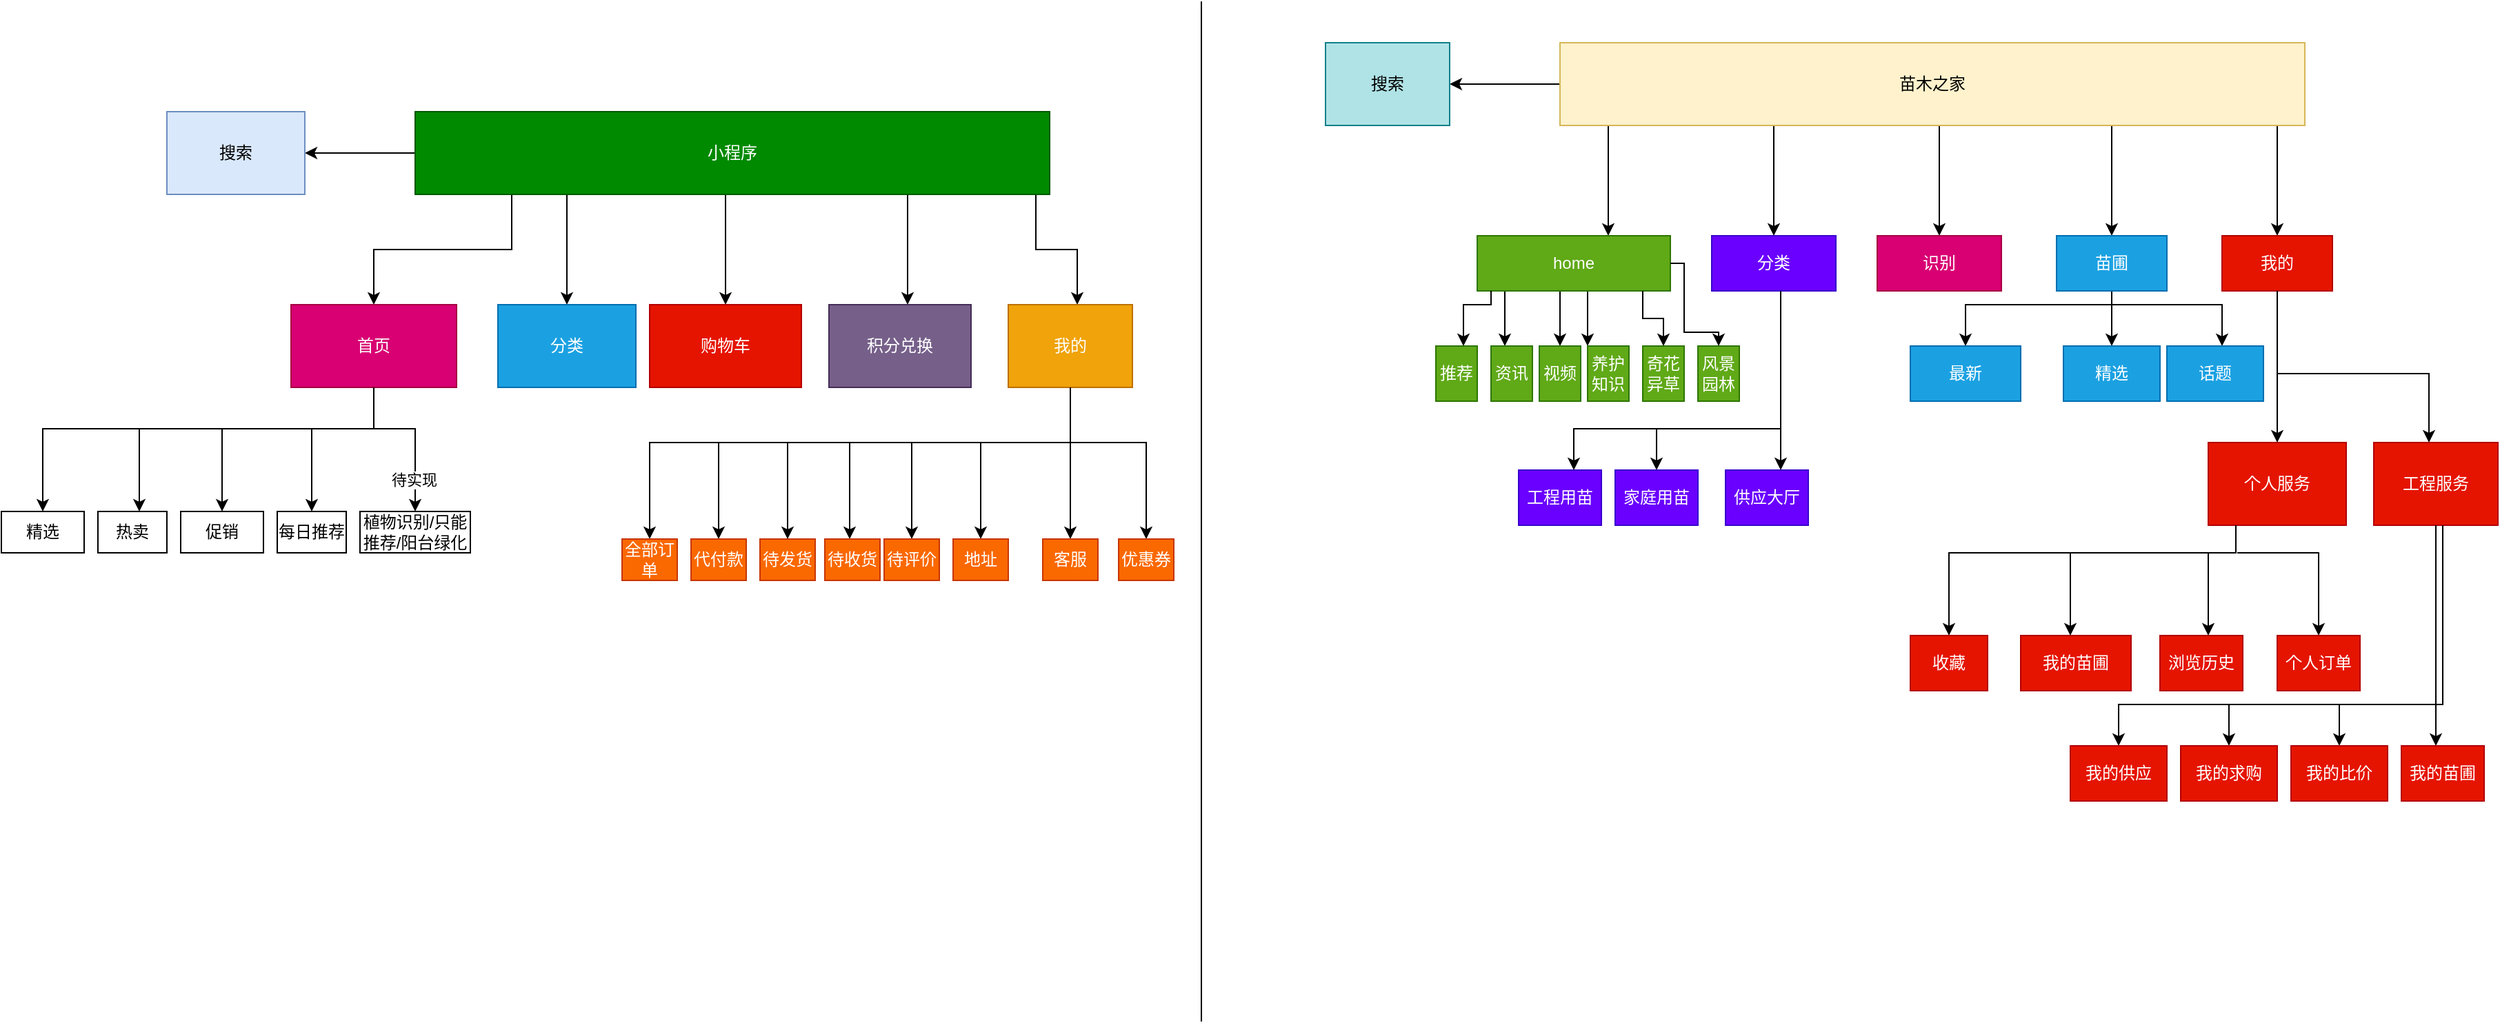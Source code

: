 <mxfile version="13.1.3" type="github">
  <diagram id="rjtkX_v5sropJGC4vKv6" name="第 1 页">
    <mxGraphModel dx="3685" dy="1089" grid="1" gridSize="10" guides="1" tooltips="1" connect="1" arrows="1" fold="1" page="1" pageScale="1" pageWidth="827" pageHeight="1169" math="0" shadow="0">
      <root>
        <mxCell id="0" />
        <mxCell id="1" parent="0" />
        <mxCell id="uEd3gaqZkU-Tlx0PcVxE-41" value="" style="edgeStyle=orthogonalEdgeStyle;rounded=0;orthogonalLoop=1;jettySize=auto;html=1;" parent="1" source="uEd3gaqZkU-Tlx0PcVxE-39" target="uEd3gaqZkU-Tlx0PcVxE-40" edge="1">
          <mxGeometry relative="1" as="geometry">
            <Array as="points">
              <mxPoint x="155" y="240" />
              <mxPoint x="155" y="240" />
            </Array>
          </mxGeometry>
        </mxCell>
        <mxCell id="uEd3gaqZkU-Tlx0PcVxE-45" value="" style="edgeStyle=orthogonalEdgeStyle;rounded=0;orthogonalLoop=1;jettySize=auto;html=1;" parent="1" source="uEd3gaqZkU-Tlx0PcVxE-39" target="uEd3gaqZkU-Tlx0PcVxE-44" edge="1">
          <mxGeometry relative="1" as="geometry">
            <Array as="points">
              <mxPoint x="640" y="270" />
              <mxPoint x="640" y="270" />
            </Array>
          </mxGeometry>
        </mxCell>
        <mxCell id="uEd3gaqZkU-Tlx0PcVxE-47" value="" style="edgeStyle=orthogonalEdgeStyle;rounded=0;orthogonalLoop=1;jettySize=auto;html=1;" parent="1" source="uEd3gaqZkU-Tlx0PcVxE-39" target="uEd3gaqZkU-Tlx0PcVxE-46" edge="1">
          <mxGeometry relative="1" as="geometry">
            <Array as="points">
              <mxPoint x="520" y="240" />
              <mxPoint x="520" y="240" />
            </Array>
          </mxGeometry>
        </mxCell>
        <mxCell id="uEd3gaqZkU-Tlx0PcVxE-55" value="" style="edgeStyle=orthogonalEdgeStyle;rounded=0;orthogonalLoop=1;jettySize=auto;html=1;" parent="1" source="uEd3gaqZkU-Tlx0PcVxE-39" target="uEd3gaqZkU-Tlx0PcVxE-54" edge="1">
          <mxGeometry relative="1" as="geometry">
            <Array as="points">
              <mxPoint x="275" y="250" />
              <mxPoint x="275" y="250" />
            </Array>
          </mxGeometry>
        </mxCell>
        <mxCell id="uEd3gaqZkU-Tlx0PcVxE-59" value="" style="edgeStyle=orthogonalEdgeStyle;rounded=0;orthogonalLoop=1;jettySize=auto;html=1;" parent="1" source="uEd3gaqZkU-Tlx0PcVxE-39" target="uEd3gaqZkU-Tlx0PcVxE-56" edge="1">
          <mxGeometry relative="1" as="geometry">
            <Array as="points">
              <mxPoint x="395" y="220" />
              <mxPoint x="395" y="220" />
            </Array>
          </mxGeometry>
        </mxCell>
        <mxCell id="uEd3gaqZkU-Tlx0PcVxE-143" value="" style="edgeStyle=orthogonalEdgeStyle;rounded=0;orthogonalLoop=1;jettySize=auto;html=1;" parent="1" source="uEd3gaqZkU-Tlx0PcVxE-39" target="uEd3gaqZkU-Tlx0PcVxE-142" edge="1">
          <mxGeometry relative="1" as="geometry" />
        </mxCell>
        <mxCell id="uEd3gaqZkU-Tlx0PcVxE-39" value="苗木之家" style="rounded=0;whiteSpace=wrap;html=1;fillColor=#fff2cc;strokeColor=#d6b656;" parent="1" vertex="1">
          <mxGeometry x="120" y="140" width="540" height="60" as="geometry" />
        </mxCell>
        <mxCell id="uEd3gaqZkU-Tlx0PcVxE-142" value="搜索" style="rounded=0;whiteSpace=wrap;html=1;fillColor=#b0e3e6;strokeColor=#0e8088;" parent="1" vertex="1">
          <mxGeometry x="-50" y="140" width="90" height="60" as="geometry" />
        </mxCell>
        <mxCell id="uEd3gaqZkU-Tlx0PcVxE-54" value="分类" style="rounded=0;whiteSpace=wrap;html=1;fillColor=#6a00ff;strokeColor=#3700CC;fontColor=#ffffff;" parent="1" vertex="1">
          <mxGeometry x="230" y="280" width="90" height="40" as="geometry" />
        </mxCell>
        <mxCell id="uEd3gaqZkU-Tlx0PcVxE-82" value="工程用苗" style="rounded=0;whiteSpace=wrap;html=1;fillColor=#6a00ff;strokeColor=#3700CC;fontColor=#ffffff;" parent="1" vertex="1">
          <mxGeometry x="90" y="450" width="60" height="40" as="geometry" />
        </mxCell>
        <mxCell id="uEd3gaqZkU-Tlx0PcVxE-104" value="" style="edgeStyle=orthogonalEdgeStyle;rounded=0;orthogonalLoop=1;jettySize=auto;html=1;" parent="1" source="uEd3gaqZkU-Tlx0PcVxE-46" target="uEd3gaqZkU-Tlx0PcVxE-103" edge="1">
          <mxGeometry relative="1" as="geometry">
            <Array as="points">
              <mxPoint x="520" y="350" />
              <mxPoint x="520" y="350" />
            </Array>
          </mxGeometry>
        </mxCell>
        <mxCell id="uEd3gaqZkU-Tlx0PcVxE-109" value="" style="edgeStyle=orthogonalEdgeStyle;rounded=0;orthogonalLoop=1;jettySize=auto;html=1;" parent="1" source="uEd3gaqZkU-Tlx0PcVxE-46" target="uEd3gaqZkU-Tlx0PcVxE-105" edge="1">
          <mxGeometry relative="1" as="geometry">
            <Array as="points">
              <mxPoint x="520" y="330" />
              <mxPoint x="414" y="330" />
            </Array>
          </mxGeometry>
        </mxCell>
        <mxCell id="uEd3gaqZkU-Tlx0PcVxE-112" value="" style="edgeStyle=orthogonalEdgeStyle;rounded=0;orthogonalLoop=1;jettySize=auto;html=1;" parent="1" source="uEd3gaqZkU-Tlx0PcVxE-46" target="uEd3gaqZkU-Tlx0PcVxE-106" edge="1">
          <mxGeometry relative="1" as="geometry">
            <Array as="points">
              <mxPoint x="520" y="330" />
              <mxPoint x="600" y="330" />
            </Array>
          </mxGeometry>
        </mxCell>
        <mxCell id="uEd3gaqZkU-Tlx0PcVxE-46" value="苗圃" style="rounded=0;whiteSpace=wrap;html=1;fillColor=#1ba1e2;strokeColor=#006EAF;fontColor=#ffffff;" parent="1" vertex="1">
          <mxGeometry x="480" y="280" width="80" height="40" as="geometry" />
        </mxCell>
        <mxCell id="uEd3gaqZkU-Tlx0PcVxE-103" value="精选" style="rounded=0;whiteSpace=wrap;html=1;fillColor=#1ba1e2;strokeColor=#006EAF;fontColor=#ffffff;" parent="1" vertex="1">
          <mxGeometry x="485" y="360" width="70" height="40" as="geometry" />
        </mxCell>
        <mxCell id="uEd3gaqZkU-Tlx0PcVxE-113" value="" style="edgeStyle=orthogonalEdgeStyle;rounded=0;orthogonalLoop=1;jettySize=auto;html=1;entryX=0.5;entryY=0;entryDx=0;entryDy=0;" parent="1" source="uEd3gaqZkU-Tlx0PcVxE-44" target="uEd3gaqZkU-Tlx0PcVxE-114" edge="1">
          <mxGeometry relative="1" as="geometry">
            <mxPoint x="640" y="460" as="targetPoint" />
            <Array as="points">
              <mxPoint x="640" y="430" />
            </Array>
          </mxGeometry>
        </mxCell>
        <mxCell id="uEd3gaqZkU-Tlx0PcVxE-44" value="我的" style="rounded=0;whiteSpace=wrap;html=1;fillColor=#e51400;strokeColor=#B20000;fontColor=#ffffff;" parent="1" vertex="1">
          <mxGeometry x="600" y="280" width="80" height="40" as="geometry" />
        </mxCell>
        <mxCell id="uEd3gaqZkU-Tlx0PcVxE-76" value="" style="edgeStyle=orthogonalEdgeStyle;rounded=0;orthogonalLoop=1;jettySize=auto;html=1;" parent="1" source="uEd3gaqZkU-Tlx0PcVxE-40" target="uEd3gaqZkU-Tlx0PcVxE-66" edge="1">
          <mxGeometry relative="1" as="geometry">
            <Array as="points">
              <mxPoint x="80" y="340" />
              <mxPoint x="80" y="340" />
            </Array>
          </mxGeometry>
        </mxCell>
        <mxCell id="uEd3gaqZkU-Tlx0PcVxE-77" value="" style="edgeStyle=orthogonalEdgeStyle;rounded=0;orthogonalLoop=1;jettySize=auto;html=1;" parent="1" source="uEd3gaqZkU-Tlx0PcVxE-40" target="uEd3gaqZkU-Tlx0PcVxE-69" edge="1">
          <mxGeometry relative="1" as="geometry">
            <Array as="points">
              <mxPoint x="120" y="340" />
              <mxPoint x="120" y="340" />
            </Array>
          </mxGeometry>
        </mxCell>
        <mxCell id="uEd3gaqZkU-Tlx0PcVxE-79" value="" style="edgeStyle=orthogonalEdgeStyle;rounded=0;orthogonalLoop=1;jettySize=auto;html=1;" parent="1" source="uEd3gaqZkU-Tlx0PcVxE-40" target="uEd3gaqZkU-Tlx0PcVxE-67" edge="1">
          <mxGeometry relative="1" as="geometry">
            <mxPoint x="180" y="380" as="targetPoint" />
            <Array as="points">
              <mxPoint x="160" y="400" />
            </Array>
          </mxGeometry>
        </mxCell>
        <mxCell id="uEd3gaqZkU-Tlx0PcVxE-40" value="home" style="rounded=0;whiteSpace=wrap;html=1;fillColor=#60a917;strokeColor=#2D7600;fontColor=#ffffff;" parent="1" vertex="1">
          <mxGeometry x="60" y="280" width="140" height="40" as="geometry" />
        </mxCell>
        <mxCell id="uEd3gaqZkU-Tlx0PcVxE-60" value="推荐" style="rounded=0;whiteSpace=wrap;html=1;fillColor=#60a917;strokeColor=#2D7600;fontColor=#ffffff;" parent="1" vertex="1">
          <mxGeometry x="30" y="360" width="30" height="40" as="geometry" />
        </mxCell>
        <mxCell id="uEd3gaqZkU-Tlx0PcVxE-56" value="识别" style="rounded=0;whiteSpace=wrap;html=1;fillColor=#d80073;strokeColor=#A50040;fontColor=#ffffff;" parent="1" vertex="1">
          <mxGeometry x="350" y="280" width="90" height="40" as="geometry" />
        </mxCell>
        <mxCell id="uEd3gaqZkU-Tlx0PcVxE-62" value="" style="edgeStyle=orthogonalEdgeStyle;rounded=0;orthogonalLoop=1;jettySize=auto;html=1;" parent="1" source="uEd3gaqZkU-Tlx0PcVxE-40" target="uEd3gaqZkU-Tlx0PcVxE-60" edge="1">
          <mxGeometry relative="1" as="geometry">
            <mxPoint x="140.029" y="320" as="sourcePoint" />
            <mxPoint x="125" y="400" as="targetPoint" />
            <Array as="points">
              <mxPoint x="70" y="330" />
              <mxPoint x="50" y="330" />
            </Array>
          </mxGeometry>
        </mxCell>
        <mxCell id="uEd3gaqZkU-Tlx0PcVxE-66" value="资讯" style="rounded=0;whiteSpace=wrap;html=1;fillColor=#60a917;strokeColor=#2D7600;fontColor=#ffffff;" parent="1" vertex="1">
          <mxGeometry x="70" y="360" width="30" height="40" as="geometry" />
        </mxCell>
        <mxCell id="uEd3gaqZkU-Tlx0PcVxE-67" value="养护知识" style="rounded=0;whiteSpace=wrap;html=1;fillColor=#60a917;strokeColor=#2D7600;fontColor=#ffffff;" parent="1" vertex="1">
          <mxGeometry x="140" y="360" width="30" height="40" as="geometry" />
        </mxCell>
        <mxCell id="uEd3gaqZkU-Tlx0PcVxE-68" value="奇花异草" style="rounded=0;whiteSpace=wrap;html=1;fillColor=#60a917;strokeColor=#2D7600;fontColor=#ffffff;" parent="1" vertex="1">
          <mxGeometry x="180" y="360" width="30" height="40" as="geometry" />
        </mxCell>
        <mxCell id="uEd3gaqZkU-Tlx0PcVxE-69" value="视频" style="rounded=0;whiteSpace=wrap;html=1;fillColor=#60a917;strokeColor=#2D7600;fontColor=#ffffff;" parent="1" vertex="1">
          <mxGeometry x="105" y="360" width="30" height="40" as="geometry" />
        </mxCell>
        <mxCell id="uEd3gaqZkU-Tlx0PcVxE-70" value="风景园林" style="rounded=0;whiteSpace=wrap;html=1;fillColor=#60a917;strokeColor=#2D7600;fontColor=#ffffff;" parent="1" vertex="1">
          <mxGeometry x="220" y="360" width="30" height="40" as="geometry" />
        </mxCell>
        <mxCell id="uEd3gaqZkU-Tlx0PcVxE-80" value="" style="edgeStyle=orthogonalEdgeStyle;rounded=0;orthogonalLoop=1;jettySize=auto;html=1;" parent="1" target="uEd3gaqZkU-Tlx0PcVxE-68" edge="1">
          <mxGeometry relative="1" as="geometry">
            <mxPoint x="180" y="320" as="sourcePoint" />
            <mxPoint x="218" y="380" as="targetPoint" />
            <Array as="points">
              <mxPoint x="180" y="340" />
              <mxPoint x="195" y="340" />
            </Array>
          </mxGeometry>
        </mxCell>
        <mxCell id="uEd3gaqZkU-Tlx0PcVxE-81" value="" style="edgeStyle=orthogonalEdgeStyle;rounded=0;orthogonalLoop=1;jettySize=auto;html=1;" parent="1" source="uEd3gaqZkU-Tlx0PcVxE-40" target="uEd3gaqZkU-Tlx0PcVxE-70" edge="1">
          <mxGeometry relative="1" as="geometry">
            <mxPoint x="234.96" y="330" as="sourcePoint" />
            <mxPoint x="255" y="400" as="targetPoint" />
            <Array as="points">
              <mxPoint x="210" y="300" />
              <mxPoint x="210" y="350" />
              <mxPoint x="235" y="350" />
            </Array>
          </mxGeometry>
        </mxCell>
        <mxCell id="uEd3gaqZkU-Tlx0PcVxE-89" value="" style="edgeStyle=orthogonalEdgeStyle;rounded=0;orthogonalLoop=1;jettySize=auto;html=1;" parent="1" source="uEd3gaqZkU-Tlx0PcVxE-54" target="uEd3gaqZkU-Tlx0PcVxE-82" edge="1">
          <mxGeometry relative="1" as="geometry">
            <mxPoint x="280.029" y="320" as="sourcePoint" />
            <mxPoint x="280.029" y="520" as="targetPoint" />
            <Array as="points">
              <mxPoint x="280" y="420" />
              <mxPoint x="130" y="420" />
            </Array>
          </mxGeometry>
        </mxCell>
        <mxCell id="uEd3gaqZkU-Tlx0PcVxE-93" value="" style="edgeStyle=orthogonalEdgeStyle;rounded=0;orthogonalLoop=1;jettySize=auto;html=1;" parent="1" source="uEd3gaqZkU-Tlx0PcVxE-54" target="uEd3gaqZkU-Tlx0PcVxE-94" edge="1">
          <mxGeometry relative="1" as="geometry">
            <mxPoint x="280.029" y="320" as="sourcePoint" />
            <mxPoint x="130.029" y="545" as="targetPoint" />
            <Array as="points">
              <mxPoint x="280" y="420" />
              <mxPoint x="190" y="420" />
            </Array>
          </mxGeometry>
        </mxCell>
        <mxCell id="uEd3gaqZkU-Tlx0PcVxE-94" value="家庭用苗" style="rounded=0;whiteSpace=wrap;html=1;fillColor=#6a00ff;strokeColor=#3700CC;fontColor=#ffffff;" parent="1" vertex="1">
          <mxGeometry x="160" y="450" width="60" height="40" as="geometry" />
        </mxCell>
        <mxCell id="uEd3gaqZkU-Tlx0PcVxE-100" value="供应大厅" style="rounded=0;whiteSpace=wrap;html=1;fillColor=#6a00ff;strokeColor=#3700CC;fontColor=#ffffff;" parent="1" vertex="1">
          <mxGeometry x="240" y="450" width="60" height="40" as="geometry" />
        </mxCell>
        <mxCell id="uEd3gaqZkU-Tlx0PcVxE-102" value="" style="edgeStyle=orthogonalEdgeStyle;rounded=0;orthogonalLoop=1;jettySize=auto;html=1;" parent="1" source="uEd3gaqZkU-Tlx0PcVxE-54" target="uEd3gaqZkU-Tlx0PcVxE-100" edge="1">
          <mxGeometry relative="1" as="geometry">
            <mxPoint x="280.029" y="320" as="sourcePoint" />
            <mxPoint x="275" y="450" as="targetPoint" />
            <Array as="points">
              <mxPoint x="280" y="360" />
              <mxPoint x="280" y="360" />
            </Array>
          </mxGeometry>
        </mxCell>
        <mxCell id="uEd3gaqZkU-Tlx0PcVxE-105" value="最新" style="rounded=0;whiteSpace=wrap;html=1;fillColor=#1ba1e2;strokeColor=#006EAF;fontColor=#ffffff;" parent="1" vertex="1">
          <mxGeometry x="374" y="360" width="80" height="40" as="geometry" />
        </mxCell>
        <mxCell id="uEd3gaqZkU-Tlx0PcVxE-106" value="话题" style="rounded=0;whiteSpace=wrap;html=1;fillColor=#1ba1e2;strokeColor=#006EAF;fontColor=#ffffff;" parent="1" vertex="1">
          <mxGeometry x="560" y="360" width="70" height="40" as="geometry" />
        </mxCell>
        <mxCell id="uEd3gaqZkU-Tlx0PcVxE-121" value="" style="edgeStyle=orthogonalEdgeStyle;rounded=0;orthogonalLoop=1;jettySize=auto;html=1;" parent="1" target="uEd3gaqZkU-Tlx0PcVxE-120" edge="1">
          <mxGeometry relative="1" as="geometry">
            <mxPoint x="610" y="490" as="sourcePoint" />
            <Array as="points">
              <mxPoint x="610" y="510" />
              <mxPoint x="402" y="510" />
            </Array>
          </mxGeometry>
        </mxCell>
        <mxCell id="uEd3gaqZkU-Tlx0PcVxE-114" value="个人服务" style="rounded=0;whiteSpace=wrap;html=1;fillColor=#e51400;strokeColor=#B20000;fontColor=#ffffff;" parent="1" vertex="1">
          <mxGeometry x="590" y="430" width="100" height="60" as="geometry" />
        </mxCell>
        <mxCell id="uEd3gaqZkU-Tlx0PcVxE-120" value="收藏" style="rounded=0;whiteSpace=wrap;html=1;fillColor=#e51400;strokeColor=#B20000;fontColor=#ffffff;" parent="1" vertex="1">
          <mxGeometry x="374" y="570" width="56" height="40" as="geometry" />
        </mxCell>
        <mxCell id="uEd3gaqZkU-Tlx0PcVxE-115" value="" style="edgeStyle=orthogonalEdgeStyle;rounded=0;orthogonalLoop=1;jettySize=auto;html=1;exitX=0.5;exitY=1;exitDx=0;exitDy=0;" parent="1" source="uEd3gaqZkU-Tlx0PcVxE-44" edge="1">
          <mxGeometry relative="1" as="geometry">
            <mxPoint x="760" y="320.0" as="sourcePoint" />
            <mxPoint x="750" y="430" as="targetPoint" />
            <Array as="points">
              <mxPoint x="640" y="380" />
              <mxPoint x="750" y="380" />
              <mxPoint x="750" y="430" />
            </Array>
          </mxGeometry>
        </mxCell>
        <mxCell id="uEd3gaqZkU-Tlx0PcVxE-133" value="" style="edgeStyle=orthogonalEdgeStyle;rounded=0;orthogonalLoop=1;jettySize=auto;html=1;" parent="1" source="uEd3gaqZkU-Tlx0PcVxE-117" target="uEd3gaqZkU-Tlx0PcVxE-132" edge="1">
          <mxGeometry relative="1" as="geometry">
            <Array as="points">
              <mxPoint x="760" y="620" />
              <mxPoint x="525" y="620" />
            </Array>
          </mxGeometry>
        </mxCell>
        <mxCell id="uEd3gaqZkU-Tlx0PcVxE-117" value="工程服务" style="rounded=0;whiteSpace=wrap;html=1;fillColor=#e51400;strokeColor=#B20000;fontColor=#ffffff;" parent="1" vertex="1">
          <mxGeometry x="710" y="430" width="90" height="60" as="geometry" />
        </mxCell>
        <mxCell id="uEd3gaqZkU-Tlx0PcVxE-132" value="我的供应" style="rounded=0;whiteSpace=wrap;html=1;fillColor=#e51400;strokeColor=#B20000;fontColor=#ffffff;" parent="1" vertex="1">
          <mxGeometry x="490" y="650" width="70" height="40" as="geometry" />
        </mxCell>
        <mxCell id="uEd3gaqZkU-Tlx0PcVxE-122" value="我的苗圃" style="rounded=0;whiteSpace=wrap;html=1;fillColor=#e51400;strokeColor=#B20000;fontColor=#ffffff;" parent="1" vertex="1">
          <mxGeometry x="454" y="570" width="80" height="40" as="geometry" />
        </mxCell>
        <mxCell id="uEd3gaqZkU-Tlx0PcVxE-123" value="浏览历史" style="rounded=0;whiteSpace=wrap;html=1;fillColor=#e51400;strokeColor=#B20000;fontColor=#ffffff;" parent="1" vertex="1">
          <mxGeometry x="555" y="570" width="60" height="40" as="geometry" />
        </mxCell>
        <mxCell id="uEd3gaqZkU-Tlx0PcVxE-124" value="" style="edgeStyle=orthogonalEdgeStyle;rounded=0;orthogonalLoop=1;jettySize=auto;html=1;" parent="1" edge="1">
          <mxGeometry relative="1" as="geometry">
            <mxPoint x="610" y="490" as="sourcePoint" />
            <mxPoint x="490" y="570" as="targetPoint" />
            <Array as="points">
              <mxPoint x="610" y="490" />
              <mxPoint x="610" y="510" />
              <mxPoint x="490" y="510" />
            </Array>
          </mxGeometry>
        </mxCell>
        <mxCell id="uEd3gaqZkU-Tlx0PcVxE-125" value="" style="edgeStyle=orthogonalEdgeStyle;rounded=0;orthogonalLoop=1;jettySize=auto;html=1;" parent="1" target="uEd3gaqZkU-Tlx0PcVxE-123" edge="1">
          <mxGeometry relative="1" as="geometry">
            <mxPoint x="610" y="490" as="sourcePoint" />
            <mxPoint x="580" y="570" as="targetPoint" />
            <Array as="points">
              <mxPoint x="610" y="490" />
              <mxPoint x="610" y="510" />
              <mxPoint x="590" y="510" />
            </Array>
          </mxGeometry>
        </mxCell>
        <mxCell id="uEd3gaqZkU-Tlx0PcVxE-129" value="" style="edgeStyle=orthogonalEdgeStyle;rounded=0;orthogonalLoop=1;jettySize=auto;html=1;" parent="1" target="uEd3gaqZkU-Tlx0PcVxE-131" edge="1">
          <mxGeometry relative="1" as="geometry">
            <mxPoint x="611" y="510" as="sourcePoint" />
            <mxPoint x="610.034" y="570" as="targetPoint" />
            <Array as="points">
              <mxPoint x="670" y="510" />
            </Array>
          </mxGeometry>
        </mxCell>
        <mxCell id="uEd3gaqZkU-Tlx0PcVxE-131" value="个人订单" style="rounded=0;whiteSpace=wrap;html=1;fillColor=#e51400;strokeColor=#B20000;fontColor=#ffffff;" parent="1" vertex="1">
          <mxGeometry x="640" y="570" width="60" height="40" as="geometry" />
        </mxCell>
        <mxCell id="uEd3gaqZkU-Tlx0PcVxE-135" value="" style="edgeStyle=orthogonalEdgeStyle;rounded=0;orthogonalLoop=1;jettySize=auto;html=1;" parent="1" source="uEd3gaqZkU-Tlx0PcVxE-117" target="uEd3gaqZkU-Tlx0PcVxE-140" edge="1">
          <mxGeometry relative="1" as="geometry">
            <mxPoint x="760.0" y="490" as="sourcePoint" />
            <mxPoint x="610.0" y="720" as="targetPoint" />
            <Array as="points">
              <mxPoint x="760" y="620" />
              <mxPoint x="605" y="620" />
            </Array>
          </mxGeometry>
        </mxCell>
        <mxCell id="uEd3gaqZkU-Tlx0PcVxE-137" value="" style="edgeStyle=orthogonalEdgeStyle;rounded=0;orthogonalLoop=1;jettySize=auto;html=1;" parent="1" source="uEd3gaqZkU-Tlx0PcVxE-117" target="uEd3gaqZkU-Tlx0PcVxE-141" edge="1">
          <mxGeometry relative="1" as="geometry">
            <mxPoint x="760.0" y="490" as="sourcePoint" />
            <mxPoint x="640" y="710" as="targetPoint" />
            <Array as="points">
              <mxPoint x="760" y="620" />
              <mxPoint x="685" y="620" />
            </Array>
          </mxGeometry>
        </mxCell>
        <mxCell id="uEd3gaqZkU-Tlx0PcVxE-138" value="" style="edgeStyle=orthogonalEdgeStyle;rounded=0;orthogonalLoop=1;jettySize=auto;html=1;" parent="1" source="uEd3gaqZkU-Tlx0PcVxE-117" target="uEd3gaqZkU-Tlx0PcVxE-139" edge="1">
          <mxGeometry relative="1" as="geometry">
            <mxPoint x="760.0" y="490" as="sourcePoint" />
            <mxPoint x="640" y="710" as="targetPoint" />
            <Array as="points">
              <mxPoint x="760" y="660" />
              <mxPoint x="760" y="660" />
            </Array>
          </mxGeometry>
        </mxCell>
        <mxCell id="uEd3gaqZkU-Tlx0PcVxE-139" value="我的苗圃" style="rounded=0;whiteSpace=wrap;html=1;fillColor=#e51400;strokeColor=#B20000;fontColor=#ffffff;" parent="1" vertex="1">
          <mxGeometry x="730" y="650" width="60" height="40" as="geometry" />
        </mxCell>
        <mxCell id="uEd3gaqZkU-Tlx0PcVxE-140" value="我的求购" style="rounded=0;whiteSpace=wrap;html=1;fillColor=#e51400;strokeColor=#B20000;fontColor=#ffffff;" parent="1" vertex="1">
          <mxGeometry x="570" y="650" width="70" height="40" as="geometry" />
        </mxCell>
        <mxCell id="uEd3gaqZkU-Tlx0PcVxE-141" value="我的比价" style="rounded=0;whiteSpace=wrap;html=1;fillColor=#e51400;strokeColor=#B20000;fontColor=#ffffff;" parent="1" vertex="1">
          <mxGeometry x="650" y="650" width="70" height="40" as="geometry" />
        </mxCell>
        <mxCell id="-nhrvavigjJ9o5X687Ey-3" value="" style="edgeStyle=orthogonalEdgeStyle;rounded=0;orthogonalLoop=1;jettySize=auto;html=1;" edge="1" parent="1" source="-nhrvavigjJ9o5X687Ey-1" target="-nhrvavigjJ9o5X687Ey-2">
          <mxGeometry relative="1" as="geometry">
            <Array as="points">
              <mxPoint x="-640" y="290" />
              <mxPoint x="-740" y="290" />
            </Array>
          </mxGeometry>
        </mxCell>
        <mxCell id="-nhrvavigjJ9o5X687Ey-5" value="" style="edgeStyle=orthogonalEdgeStyle;rounded=0;orthogonalLoop=1;jettySize=auto;html=1;" edge="1" parent="1" source="-nhrvavigjJ9o5X687Ey-1" target="-nhrvavigjJ9o5X687Ey-4">
          <mxGeometry relative="1" as="geometry">
            <Array as="points">
              <mxPoint x="-600" y="280" />
              <mxPoint x="-600" y="280" />
            </Array>
          </mxGeometry>
        </mxCell>
        <mxCell id="-nhrvavigjJ9o5X687Ey-7" value="" style="edgeStyle=orthogonalEdgeStyle;rounded=0;orthogonalLoop=1;jettySize=auto;html=1;" edge="1" parent="1" source="-nhrvavigjJ9o5X687Ey-1" target="-nhrvavigjJ9o5X687Ey-6">
          <mxGeometry relative="1" as="geometry">
            <Array as="points">
              <mxPoint x="-353" y="290" />
              <mxPoint x="-353" y="290" />
            </Array>
          </mxGeometry>
        </mxCell>
        <mxCell id="-nhrvavigjJ9o5X687Ey-9" value="" style="edgeStyle=orthogonalEdgeStyle;rounded=0;orthogonalLoop=1;jettySize=auto;html=1;" edge="1" parent="1" source="-nhrvavigjJ9o5X687Ey-1" target="-nhrvavigjJ9o5X687Ey-8">
          <mxGeometry relative="1" as="geometry">
            <Array as="points">
              <mxPoint x="-485" y="270" />
              <mxPoint x="-485" y="270" />
            </Array>
          </mxGeometry>
        </mxCell>
        <mxCell id="-nhrvavigjJ9o5X687Ey-10" value="" style="edgeStyle=orthogonalEdgeStyle;rounded=0;orthogonalLoop=1;jettySize=auto;html=1;" edge="1" parent="1" source="-nhrvavigjJ9o5X687Ey-1" target="-nhrvavigjJ9o5X687Ey-11">
          <mxGeometry relative="1" as="geometry">
            <Array as="points">
              <mxPoint x="-260" y="290" />
              <mxPoint x="-230" y="290" />
            </Array>
          </mxGeometry>
        </mxCell>
        <mxCell id="-nhrvavigjJ9o5X687Ey-59" value="" style="edgeStyle=orthogonalEdgeStyle;rounded=0;orthogonalLoop=1;jettySize=auto;html=1;" edge="1" parent="1" source="-nhrvavigjJ9o5X687Ey-1" target="-nhrvavigjJ9o5X687Ey-58">
          <mxGeometry relative="1" as="geometry" />
        </mxCell>
        <mxCell id="-nhrvavigjJ9o5X687Ey-1" value="小程序" style="rounded=0;whiteSpace=wrap;html=1;fillColor=#008a00;strokeColor=#005700;fontColor=#ffffff;" vertex="1" parent="1">
          <mxGeometry x="-710" y="190" width="460" height="60" as="geometry" />
        </mxCell>
        <mxCell id="-nhrvavigjJ9o5X687Ey-58" value="搜索" style="rounded=0;whiteSpace=wrap;html=1;fillColor=#dae8fc;strokeColor=#6c8ebf;" vertex="1" parent="1">
          <mxGeometry x="-890" y="190" width="100" height="60" as="geometry" />
        </mxCell>
        <mxCell id="-nhrvavigjJ9o5X687Ey-8" value="购物车" style="rounded=0;whiteSpace=wrap;html=1;fillColor=#e51400;strokeColor=#B20000;fontColor=#ffffff;" vertex="1" parent="1">
          <mxGeometry x="-540" y="330" width="110" height="60" as="geometry" />
        </mxCell>
        <mxCell id="-nhrvavigjJ9o5X687Ey-6" value="积分兑换" style="rounded=0;whiteSpace=wrap;html=1;fillColor=#76608a;strokeColor=#432D57;fontColor=#ffffff;" vertex="1" parent="1">
          <mxGeometry x="-410" y="330" width="103" height="60" as="geometry" />
        </mxCell>
        <mxCell id="-nhrvavigjJ9o5X687Ey-4" value="分类" style="rounded=0;whiteSpace=wrap;html=1;fillColor=#1ba1e2;strokeColor=#006EAF;fontColor=#ffffff;" vertex="1" parent="1">
          <mxGeometry x="-650" y="330" width="100" height="60" as="geometry" />
        </mxCell>
        <mxCell id="-nhrvavigjJ9o5X687Ey-15" value="" style="edgeStyle=orthogonalEdgeStyle;rounded=0;orthogonalLoop=1;jettySize=auto;html=1;" edge="1" parent="1" source="-nhrvavigjJ9o5X687Ey-2" target="-nhrvavigjJ9o5X687Ey-16">
          <mxGeometry relative="1" as="geometry">
            <mxPoint x="-780" y="480" as="targetPoint" />
            <Array as="points">
              <mxPoint x="-740" y="420" />
              <mxPoint x="-785" y="420" />
            </Array>
          </mxGeometry>
        </mxCell>
        <mxCell id="-nhrvavigjJ9o5X687Ey-30" value="" style="edgeStyle=orthogonalEdgeStyle;rounded=0;orthogonalLoop=1;jettySize=auto;html=1;" edge="1" parent="1" source="-nhrvavigjJ9o5X687Ey-2" target="-nhrvavigjJ9o5X687Ey-29">
          <mxGeometry relative="1" as="geometry">
            <Array as="points">
              <mxPoint x="-740" y="420" />
              <mxPoint x="-710" y="420" />
            </Array>
          </mxGeometry>
        </mxCell>
        <mxCell id="-nhrvavigjJ9o5X687Ey-31" value="待实现" style="edgeLabel;html=1;align=center;verticalAlign=middle;resizable=0;points=[];" vertex="1" connectable="0" parent="-nhrvavigjJ9o5X687Ey-30">
          <mxGeometry x="0.617" y="-1" relative="1" as="geometry">
            <mxPoint as="offset" />
          </mxGeometry>
        </mxCell>
        <mxCell id="-nhrvavigjJ9o5X687Ey-2" value="首页" style="rounded=0;whiteSpace=wrap;html=1;fillColor=#d80073;strokeColor=#A50040;fontColor=#ffffff;" vertex="1" parent="1">
          <mxGeometry x="-800" y="330" width="120" height="60" as="geometry" />
        </mxCell>
        <mxCell id="-nhrvavigjJ9o5X687Ey-29" value="植物识别/只能推荐/阳台绿化" style="rounded=0;whiteSpace=wrap;html=1;" vertex="1" parent="1">
          <mxGeometry x="-750" y="480" width="80" height="30" as="geometry" />
        </mxCell>
        <mxCell id="-nhrvavigjJ9o5X687Ey-33" value="" style="edgeStyle=orthogonalEdgeStyle;rounded=0;orthogonalLoop=1;jettySize=auto;html=1;" edge="1" parent="1" source="-nhrvavigjJ9o5X687Ey-11" target="-nhrvavigjJ9o5X687Ey-32">
          <mxGeometry relative="1" as="geometry" />
        </mxCell>
        <mxCell id="-nhrvavigjJ9o5X687Ey-11" value="我的" style="rounded=0;whiteSpace=wrap;html=1;fillColor=#f0a30a;strokeColor=#BD7000;fontColor=#ffffff;" vertex="1" parent="1">
          <mxGeometry x="-280" y="330" width="90" height="60" as="geometry" />
        </mxCell>
        <mxCell id="-nhrvavigjJ9o5X687Ey-32" value="客服" style="rounded=0;whiteSpace=wrap;html=1;fillColor=#fa6800;strokeColor=#C73500;fontColor=#ffffff;" vertex="1" parent="1">
          <mxGeometry x="-255" y="500" width="40" height="30" as="geometry" />
        </mxCell>
        <mxCell id="-nhrvavigjJ9o5X687Ey-13" value="" style="endArrow=none;html=1;" edge="1" parent="1">
          <mxGeometry width="50" height="50" relative="1" as="geometry">
            <mxPoint x="-140" y="850" as="sourcePoint" />
            <mxPoint x="-140" y="110" as="targetPoint" />
          </mxGeometry>
        </mxCell>
        <mxCell id="-nhrvavigjJ9o5X687Ey-16" value="每日推荐" style="rounded=0;whiteSpace=wrap;html=1;" vertex="1" parent="1">
          <mxGeometry x="-810" y="480" width="50" height="30" as="geometry" />
        </mxCell>
        <mxCell id="-nhrvavigjJ9o5X687Ey-17" value="" style="edgeStyle=orthogonalEdgeStyle;rounded=0;orthogonalLoop=1;jettySize=auto;html=1;entryX=0.5;entryY=0;entryDx=0;entryDy=0;" edge="1" parent="1" source="-nhrvavigjJ9o5X687Ey-2" target="-nhrvavigjJ9o5X687Ey-22">
          <mxGeometry relative="1" as="geometry">
            <mxPoint x="-840" y="390" as="sourcePoint" />
            <mxPoint x="-870" y="480" as="targetPoint" />
            <Array as="points">
              <mxPoint x="-740" y="420" />
              <mxPoint x="-850" y="420" />
            </Array>
          </mxGeometry>
        </mxCell>
        <mxCell id="-nhrvavigjJ9o5X687Ey-19" value="" style="edgeStyle=orthogonalEdgeStyle;rounded=0;orthogonalLoop=1;jettySize=auto;html=1;" edge="1" parent="1">
          <mxGeometry relative="1" as="geometry">
            <mxPoint x="-740" y="390" as="sourcePoint" />
            <mxPoint x="-980" y="480" as="targetPoint" />
            <Array as="points">
              <mxPoint x="-740" y="420" />
              <mxPoint x="-980" y="420" />
            </Array>
          </mxGeometry>
        </mxCell>
        <mxCell id="-nhrvavigjJ9o5X687Ey-20" value="精选" style="rounded=0;whiteSpace=wrap;html=1;" vertex="1" parent="1">
          <mxGeometry x="-1010" y="480" width="60" height="30" as="geometry" />
        </mxCell>
        <mxCell id="-nhrvavigjJ9o5X687Ey-21" value="热卖" style="rounded=0;whiteSpace=wrap;html=1;" vertex="1" parent="1">
          <mxGeometry x="-940" y="480" width="50" height="30" as="geometry" />
        </mxCell>
        <mxCell id="-nhrvavigjJ9o5X687Ey-22" value="促销" style="rounded=0;whiteSpace=wrap;html=1;" vertex="1" parent="1">
          <mxGeometry x="-880" y="480" width="60" height="30" as="geometry" />
        </mxCell>
        <mxCell id="-nhrvavigjJ9o5X687Ey-25" value="" style="edgeStyle=orthogonalEdgeStyle;rounded=0;orthogonalLoop=1;jettySize=auto;html=1;" edge="1" parent="1">
          <mxGeometry relative="1" as="geometry">
            <mxPoint x="-740" y="390" as="sourcePoint" />
            <mxPoint x="-910" y="480" as="targetPoint" />
            <Array as="points">
              <mxPoint x="-740" y="420" />
              <mxPoint x="-910" y="420" />
              <mxPoint x="-910" y="480" />
            </Array>
          </mxGeometry>
        </mxCell>
        <mxCell id="-nhrvavigjJ9o5X687Ey-34" value="" style="edgeStyle=orthogonalEdgeStyle;rounded=0;orthogonalLoop=1;jettySize=auto;html=1;" edge="1" parent="1" source="-nhrvavigjJ9o5X687Ey-11">
          <mxGeometry relative="1" as="geometry">
            <mxPoint x="-235" y="390" as="sourcePoint" />
            <mxPoint x="-540" y="500" as="targetPoint" />
            <Array as="points">
              <mxPoint x="-235" y="430" />
              <mxPoint x="-540" y="430" />
              <mxPoint x="-540" y="500" />
            </Array>
          </mxGeometry>
        </mxCell>
        <mxCell id="-nhrvavigjJ9o5X687Ey-35" value="" style="edgeStyle=orthogonalEdgeStyle;rounded=0;orthogonalLoop=1;jettySize=auto;html=1;" edge="1" parent="1" source="-nhrvavigjJ9o5X687Ey-11">
          <mxGeometry relative="1" as="geometry">
            <mxPoint x="-235" y="390" as="sourcePoint" />
            <mxPoint x="-490" y="500" as="targetPoint" />
            <Array as="points">
              <mxPoint x="-235" y="430" />
              <mxPoint x="-490" y="430" />
              <mxPoint x="-490" y="500" />
            </Array>
          </mxGeometry>
        </mxCell>
        <mxCell id="-nhrvavigjJ9o5X687Ey-36" value="" style="edgeStyle=orthogonalEdgeStyle;rounded=0;orthogonalLoop=1;jettySize=auto;html=1;" edge="1" parent="1" source="-nhrvavigjJ9o5X687Ey-11">
          <mxGeometry relative="1" as="geometry">
            <mxPoint x="-235" y="390" as="sourcePoint" />
            <mxPoint x="-180" y="500" as="targetPoint" />
            <Array as="points">
              <mxPoint x="-235" y="430" />
              <mxPoint x="-180" y="430" />
            </Array>
          </mxGeometry>
        </mxCell>
        <mxCell id="-nhrvavigjJ9o5X687Ey-42" value="全部订单" style="rounded=0;whiteSpace=wrap;html=1;fillColor=#fa6800;strokeColor=#C73500;fontColor=#ffffff;" vertex="1" parent="1">
          <mxGeometry x="-560" y="500" width="40" height="30" as="geometry" />
        </mxCell>
        <mxCell id="-nhrvavigjJ9o5X687Ey-43" value="代付款" style="rounded=0;whiteSpace=wrap;html=1;fillColor=#fa6800;strokeColor=#C73500;fontColor=#ffffff;" vertex="1" parent="1">
          <mxGeometry x="-510" y="500" width="40" height="30" as="geometry" />
        </mxCell>
        <mxCell id="-nhrvavigjJ9o5X687Ey-44" value="待发货" style="rounded=0;whiteSpace=wrap;html=1;fillColor=#fa6800;strokeColor=#C73500;fontColor=#ffffff;" vertex="1" parent="1">
          <mxGeometry x="-460" y="500" width="40" height="30" as="geometry" />
        </mxCell>
        <mxCell id="-nhrvavigjJ9o5X687Ey-45" value="" style="edgeStyle=orthogonalEdgeStyle;rounded=0;orthogonalLoop=1;jettySize=auto;html=1;" edge="1" parent="1" source="-nhrvavigjJ9o5X687Ey-11">
          <mxGeometry relative="1" as="geometry">
            <mxPoint x="-235" y="390" as="sourcePoint" />
            <mxPoint x="-440" y="500" as="targetPoint" />
            <Array as="points">
              <mxPoint x="-235" y="430" />
              <mxPoint x="-440" y="430" />
              <mxPoint x="-440" y="500" />
            </Array>
          </mxGeometry>
        </mxCell>
        <mxCell id="-nhrvavigjJ9o5X687Ey-46" value="" style="edgeStyle=orthogonalEdgeStyle;rounded=0;orthogonalLoop=1;jettySize=auto;html=1;exitX=0.5;exitY=1;exitDx=0;exitDy=0;" edge="1" parent="1" source="-nhrvavigjJ9o5X687Ey-11">
          <mxGeometry relative="1" as="geometry">
            <mxPoint x="-190" y="390" as="sourcePoint" />
            <mxPoint x="-395" y="500" as="targetPoint" />
            <Array as="points">
              <mxPoint x="-235" y="430" />
              <mxPoint x="-395" y="430" />
            </Array>
          </mxGeometry>
        </mxCell>
        <mxCell id="-nhrvavigjJ9o5X687Ey-47" value="待收货" style="rounded=0;whiteSpace=wrap;html=1;fillColor=#fa6800;strokeColor=#C73500;fontColor=#ffffff;" vertex="1" parent="1">
          <mxGeometry x="-413" y="500" width="40" height="30" as="geometry" />
        </mxCell>
        <mxCell id="-nhrvavigjJ9o5X687Ey-48" value="" style="edgeStyle=orthogonalEdgeStyle;rounded=0;orthogonalLoop=1;jettySize=auto;html=1;exitX=0.5;exitY=1;exitDx=0;exitDy=0;" edge="1" parent="1" source="-nhrvavigjJ9o5X687Ey-11">
          <mxGeometry relative="1" as="geometry">
            <mxPoint x="-235" y="390" as="sourcePoint" />
            <mxPoint x="-350" y="500" as="targetPoint" />
            <Array as="points">
              <mxPoint x="-235" y="430" />
              <mxPoint x="-350" y="430" />
              <mxPoint x="-350" y="500" />
            </Array>
          </mxGeometry>
        </mxCell>
        <mxCell id="-nhrvavigjJ9o5X687Ey-49" value="待评价" style="rounded=0;whiteSpace=wrap;html=1;fillColor=#fa6800;strokeColor=#C73500;fontColor=#ffffff;" vertex="1" parent="1">
          <mxGeometry x="-370" y="500" width="40" height="30" as="geometry" />
        </mxCell>
        <mxCell id="-nhrvavigjJ9o5X687Ey-51" value="" style="edgeStyle=orthogonalEdgeStyle;rounded=0;orthogonalLoop=1;jettySize=auto;html=1;exitX=0.5;exitY=1;exitDx=0;exitDy=0;" edge="1" parent="1" source="-nhrvavigjJ9o5X687Ey-11">
          <mxGeometry relative="1" as="geometry">
            <mxPoint x="-205" y="390" as="sourcePoint" />
            <mxPoint x="-300" y="500" as="targetPoint" />
            <Array as="points">
              <mxPoint x="-235" y="430" />
              <mxPoint x="-300" y="430" />
              <mxPoint x="-300" y="500" />
            </Array>
          </mxGeometry>
        </mxCell>
        <mxCell id="-nhrvavigjJ9o5X687Ey-52" value="地址" style="rounded=0;whiteSpace=wrap;html=1;fillColor=#fa6800;strokeColor=#C73500;fontColor=#ffffff;" vertex="1" parent="1">
          <mxGeometry x="-320" y="500" width="40" height="30" as="geometry" />
        </mxCell>
        <mxCell id="-nhrvavigjJ9o5X687Ey-53" value="优惠券" style="rounded=0;whiteSpace=wrap;html=1;fillColor=#fa6800;strokeColor=#C73500;fontColor=#ffffff;" vertex="1" parent="1">
          <mxGeometry x="-200" y="500" width="40" height="30" as="geometry" />
        </mxCell>
      </root>
    </mxGraphModel>
  </diagram>
</mxfile>
